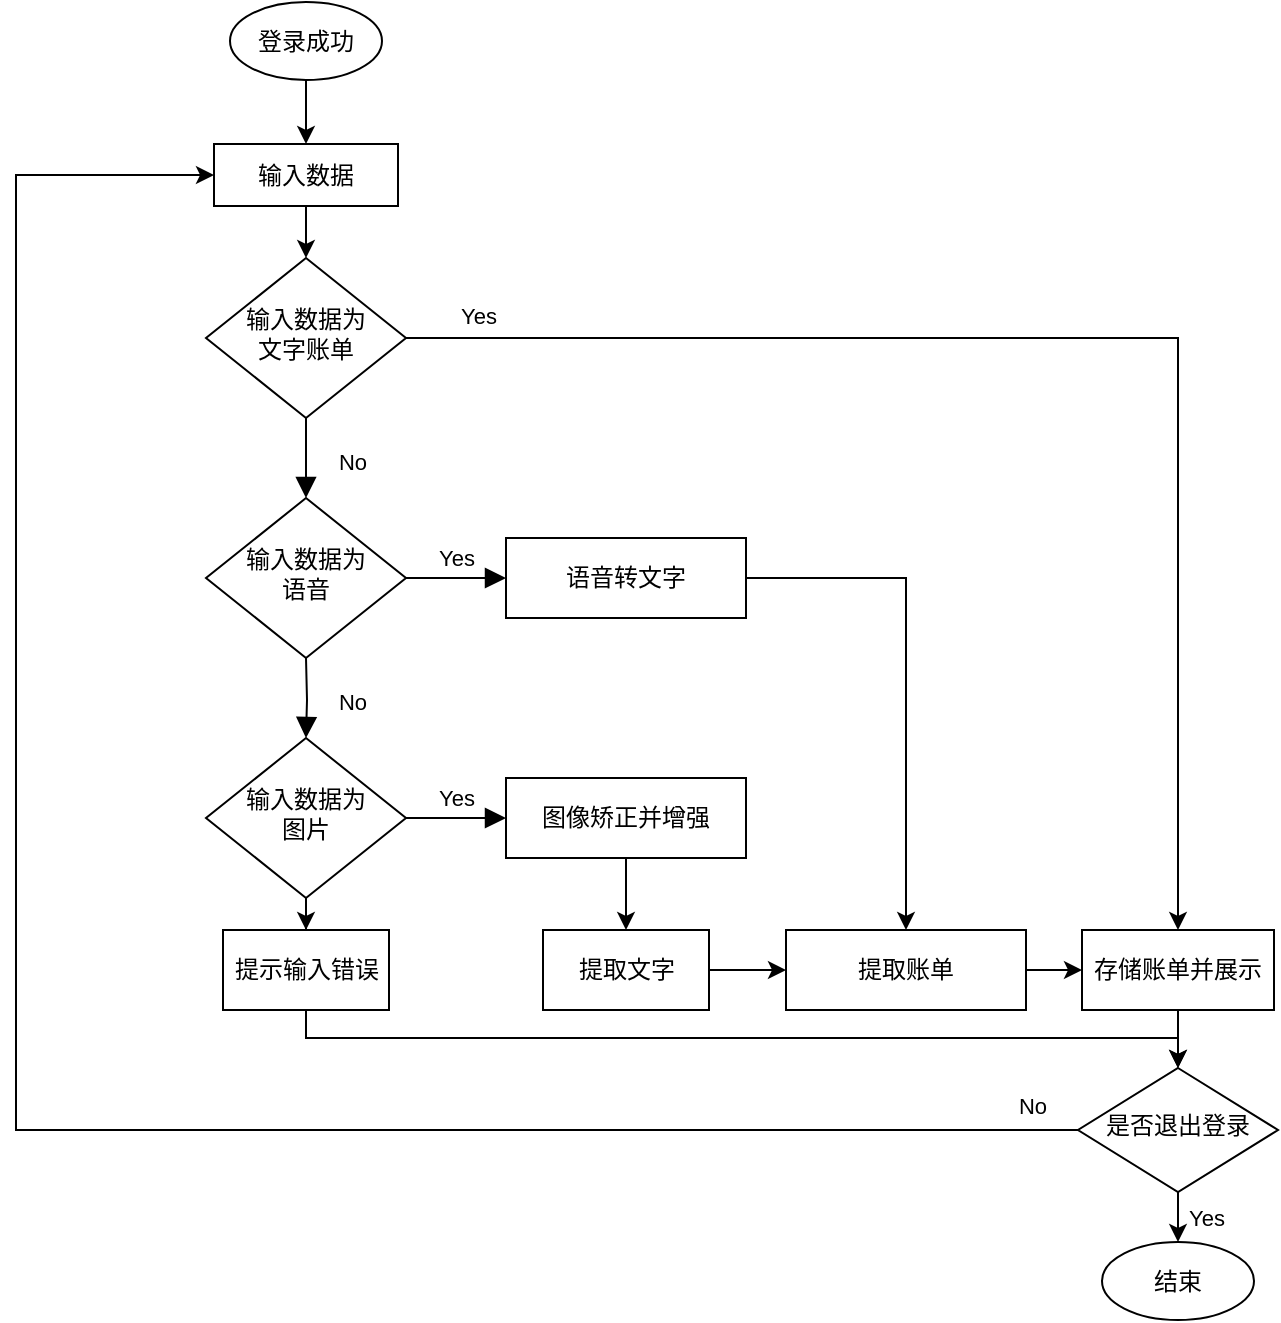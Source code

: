 <mxfile version="24.3.1" type="github">
  <diagram id="C5RBs43oDa-KdzZeNtuy" name="Page-1">
    <mxGraphModel dx="733" dy="731" grid="0" gridSize="10" guides="1" tooltips="1" connect="1" arrows="1" fold="1" page="1" pageScale="1" pageWidth="827" pageHeight="1169" math="0" shadow="0">
      <root>
        <mxCell id="WIyWlLk6GJQsqaUBKTNV-0" />
        <mxCell id="WIyWlLk6GJQsqaUBKTNV-1" parent="WIyWlLk6GJQsqaUBKTNV-0" />
        <mxCell id="WIyWlLk6GJQsqaUBKTNV-4" value="&lt;font style=&quot;vertical-align: inherit;&quot;&gt;&lt;font style=&quot;vertical-align: inherit;&quot;&gt;&lt;font style=&quot;vertical-align: inherit;&quot;&gt;&lt;font style=&quot;vertical-align: inherit;&quot;&gt;No&lt;/font&gt;&lt;/font&gt;&lt;/font&gt;&lt;/font&gt;" style="rounded=0;html=1;jettySize=auto;orthogonalLoop=1;fontSize=11;endArrow=block;endFill=1;endSize=8;strokeWidth=1;shadow=0;labelBackgroundColor=none;edgeStyle=orthogonalEdgeStyle;" parent="WIyWlLk6GJQsqaUBKTNV-1" source="WIyWlLk6GJQsqaUBKTNV-6" target="WIyWlLk6GJQsqaUBKTNV-10" edge="1">
          <mxGeometry x="0.1" y="23" relative="1" as="geometry">
            <mxPoint as="offset" />
          </mxGeometry>
        </mxCell>
        <mxCell id="RoMqZ4_zedvfMvh_JDUS-36" style="edgeStyle=orthogonalEdgeStyle;rounded=0;orthogonalLoop=1;jettySize=auto;html=1;" edge="1" parent="WIyWlLk6GJQsqaUBKTNV-1" source="WIyWlLk6GJQsqaUBKTNV-6" target="RoMqZ4_zedvfMvh_JDUS-34">
          <mxGeometry relative="1" as="geometry" />
        </mxCell>
        <mxCell id="RoMqZ4_zedvfMvh_JDUS-37" value="Yes" style="edgeLabel;html=1;align=center;verticalAlign=middle;resizable=0;points=[];" vertex="1" connectable="0" parent="RoMqZ4_zedvfMvh_JDUS-36">
          <mxGeometry x="0.478" y="5" relative="1" as="geometry">
            <mxPoint x="-355" y="-129" as="offset" />
          </mxGeometry>
        </mxCell>
        <mxCell id="WIyWlLk6GJQsqaUBKTNV-6" value="&lt;font style=&quot;vertical-align: inherit;&quot;&gt;&lt;font style=&quot;vertical-align: inherit;&quot;&gt;&lt;font style=&quot;vertical-align: inherit;&quot;&gt;&lt;font style=&quot;vertical-align: inherit;&quot;&gt;&lt;font style=&quot;vertical-align: inherit;&quot;&gt;&lt;font style=&quot;vertical-align: inherit;&quot;&gt;&lt;font style=&quot;vertical-align: inherit;&quot;&gt;&lt;font style=&quot;vertical-align: inherit;&quot;&gt;输入数据为&lt;/font&gt;&lt;/font&gt;&lt;/font&gt;&lt;/font&gt;&lt;/font&gt;&lt;/font&gt;&lt;/font&gt;&lt;/font&gt;&lt;div&gt;&lt;font style=&quot;vertical-align: inherit;&quot;&gt;&lt;font style=&quot;vertical-align: inherit;&quot;&gt;文字账单&lt;/font&gt;&lt;/font&gt;&lt;/div&gt;" style="rhombus;whiteSpace=wrap;html=1;shadow=0;fontFamily=Helvetica;fontSize=12;align=center;strokeWidth=1;spacing=6;spacingTop=-4;" parent="WIyWlLk6GJQsqaUBKTNV-1" vertex="1">
          <mxGeometry x="170" y="170" width="100" height="80" as="geometry" />
        </mxCell>
        <mxCell id="WIyWlLk6GJQsqaUBKTNV-9" value="Yes" style="edgeStyle=orthogonalEdgeStyle;rounded=0;html=1;jettySize=auto;orthogonalLoop=1;fontSize=11;endArrow=block;endFill=1;endSize=8;strokeWidth=1;shadow=0;labelBackgroundColor=none;" parent="WIyWlLk6GJQsqaUBKTNV-1" source="WIyWlLk6GJQsqaUBKTNV-10" target="WIyWlLk6GJQsqaUBKTNV-12" edge="1">
          <mxGeometry y="10" relative="1" as="geometry">
            <mxPoint as="offset" />
          </mxGeometry>
        </mxCell>
        <mxCell id="WIyWlLk6GJQsqaUBKTNV-10" value="&lt;font style=&quot;vertical-align: inherit;&quot;&gt;&lt;font style=&quot;vertical-align: inherit;&quot;&gt;&lt;font style=&quot;vertical-align: inherit;&quot;&gt;&lt;font style=&quot;vertical-align: inherit;&quot;&gt;输入数据为&lt;/font&gt;&lt;/font&gt;&lt;/font&gt;&lt;/font&gt;&lt;div&gt;&lt;font style=&quot;vertical-align: inherit;&quot;&gt;&lt;font style=&quot;vertical-align: inherit;&quot;&gt;&lt;font style=&quot;vertical-align: inherit;&quot;&gt;&lt;font style=&quot;vertical-align: inherit;&quot;&gt;&lt;font style=&quot;vertical-align: inherit;&quot;&gt;&lt;font style=&quot;vertical-align: inherit;&quot;&gt;语音&lt;/font&gt;&lt;/font&gt;&lt;/font&gt;&lt;/font&gt;&lt;/font&gt;&lt;/font&gt;&lt;/div&gt;" style="rhombus;whiteSpace=wrap;html=1;shadow=0;fontFamily=Helvetica;fontSize=12;align=center;strokeWidth=1;spacing=6;spacingTop=-4;" parent="WIyWlLk6GJQsqaUBKTNV-1" vertex="1">
          <mxGeometry x="170" y="290" width="100" height="80" as="geometry" />
        </mxCell>
        <mxCell id="RoMqZ4_zedvfMvh_JDUS-5" style="edgeStyle=orthogonalEdgeStyle;rounded=0;orthogonalLoop=1;jettySize=auto;html=1;entryX=0.5;entryY=0;entryDx=0;entryDy=0;" edge="1" parent="WIyWlLk6GJQsqaUBKTNV-1" target="RoMqZ4_zedvfMvh_JDUS-4">
          <mxGeometry relative="1" as="geometry">
            <mxPoint x="656" y="634" as="sourcePoint" />
          </mxGeometry>
        </mxCell>
        <mxCell id="RoMqZ4_zedvfMvh_JDUS-24" value="&lt;font style=&quot;vertical-align: inherit;&quot;&gt;&lt;font style=&quot;vertical-align: inherit;&quot;&gt;Yes&lt;/font&gt;&lt;/font&gt;" style="edgeLabel;html=1;align=center;verticalAlign=middle;resizable=0;points=[];" vertex="1" connectable="0" parent="RoMqZ4_zedvfMvh_JDUS-5">
          <mxGeometry x="0.143" y="2" relative="1" as="geometry">
            <mxPoint x="12" as="offset" />
          </mxGeometry>
        </mxCell>
        <mxCell id="RoMqZ4_zedvfMvh_JDUS-27" style="edgeStyle=orthogonalEdgeStyle;rounded=0;orthogonalLoop=1;jettySize=auto;html=1;" edge="1" parent="WIyWlLk6GJQsqaUBKTNV-1" source="WIyWlLk6GJQsqaUBKTNV-12" target="RoMqZ4_zedvfMvh_JDUS-25">
          <mxGeometry relative="1" as="geometry" />
        </mxCell>
        <mxCell id="WIyWlLk6GJQsqaUBKTNV-12" value="&lt;font style=&quot;vertical-align: inherit;&quot;&gt;&lt;font style=&quot;vertical-align: inherit;&quot;&gt;语音转文字&lt;/font&gt;&lt;/font&gt;" style="rounded=0;whiteSpace=wrap;html=1;fontSize=12;glass=0;strokeWidth=1;shadow=0;" parent="WIyWlLk6GJQsqaUBKTNV-1" vertex="1">
          <mxGeometry x="320" y="310" width="120" height="40" as="geometry" />
        </mxCell>
        <mxCell id="RoMqZ4_zedvfMvh_JDUS-13" value="" style="edgeStyle=orthogonalEdgeStyle;rounded=0;orthogonalLoop=1;jettySize=auto;html=1;" edge="1" parent="WIyWlLk6GJQsqaUBKTNV-1" source="RoMqZ4_zedvfMvh_JDUS-3" target="RoMqZ4_zedvfMvh_JDUS-12">
          <mxGeometry relative="1" as="geometry" />
        </mxCell>
        <mxCell id="RoMqZ4_zedvfMvh_JDUS-3" value="&lt;font style=&quot;vertical-align: inherit;&quot;&gt;&lt;font style=&quot;vertical-align: inherit;&quot;&gt;登录成功&lt;/font&gt;&lt;/font&gt;" style="ellipse;whiteSpace=wrap;html=1;" vertex="1" parent="WIyWlLk6GJQsqaUBKTNV-1">
          <mxGeometry x="182" y="42" width="76" height="39" as="geometry" />
        </mxCell>
        <mxCell id="RoMqZ4_zedvfMvh_JDUS-4" value="&lt;font style=&quot;vertical-align: inherit;&quot;&gt;&lt;font style=&quot;vertical-align: inherit;&quot;&gt;&lt;font style=&quot;vertical-align: inherit;&quot;&gt;&lt;font style=&quot;vertical-align: inherit;&quot;&gt;结束&lt;/font&gt;&lt;/font&gt;&lt;/font&gt;&lt;/font&gt;" style="ellipse;whiteSpace=wrap;html=1;" vertex="1" parent="WIyWlLk6GJQsqaUBKTNV-1">
          <mxGeometry x="618" y="662" width="76" height="39" as="geometry" />
        </mxCell>
        <mxCell id="RoMqZ4_zedvfMvh_JDUS-14" value="" style="edgeStyle=orthogonalEdgeStyle;rounded=0;orthogonalLoop=1;jettySize=auto;html=1;" edge="1" parent="WIyWlLk6GJQsqaUBKTNV-1" source="RoMqZ4_zedvfMvh_JDUS-12" target="WIyWlLk6GJQsqaUBKTNV-6">
          <mxGeometry relative="1" as="geometry" />
        </mxCell>
        <mxCell id="RoMqZ4_zedvfMvh_JDUS-12" value="&lt;font style=&quot;vertical-align: inherit;&quot;&gt;&lt;font style=&quot;vertical-align: inherit;&quot;&gt;输入数据&lt;/font&gt;&lt;/font&gt;" style="rounded=0;whiteSpace=wrap;html=1;" vertex="1" parent="WIyWlLk6GJQsqaUBKTNV-1">
          <mxGeometry x="174" y="113" width="92" height="31" as="geometry" />
        </mxCell>
        <mxCell id="RoMqZ4_zedvfMvh_JDUS-15" value="&lt;font style=&quot;vertical-align: inherit;&quot;&gt;&lt;font style=&quot;vertical-align: inherit;&quot;&gt;&lt;font style=&quot;vertical-align: inherit;&quot;&gt;&lt;font style=&quot;vertical-align: inherit;&quot;&gt;No&lt;/font&gt;&lt;/font&gt;&lt;/font&gt;&lt;/font&gt;" style="rounded=0;html=1;jettySize=auto;orthogonalLoop=1;fontSize=11;endArrow=block;endFill=1;endSize=8;strokeWidth=1;shadow=0;labelBackgroundColor=none;edgeStyle=orthogonalEdgeStyle;" edge="1" parent="WIyWlLk6GJQsqaUBKTNV-1" target="RoMqZ4_zedvfMvh_JDUS-17">
          <mxGeometry x="0.1" y="23" relative="1" as="geometry">
            <mxPoint as="offset" />
            <mxPoint x="220" y="370" as="sourcePoint" />
          </mxGeometry>
        </mxCell>
        <mxCell id="RoMqZ4_zedvfMvh_JDUS-16" value="Yes" style="edgeStyle=orthogonalEdgeStyle;rounded=0;html=1;jettySize=auto;orthogonalLoop=1;fontSize=11;endArrow=block;endFill=1;endSize=8;strokeWidth=1;shadow=0;labelBackgroundColor=none;" edge="1" parent="WIyWlLk6GJQsqaUBKTNV-1" source="RoMqZ4_zedvfMvh_JDUS-17" target="RoMqZ4_zedvfMvh_JDUS-18">
          <mxGeometry y="10" relative="1" as="geometry">
            <mxPoint as="offset" />
          </mxGeometry>
        </mxCell>
        <mxCell id="RoMqZ4_zedvfMvh_JDUS-45" value="" style="edgeStyle=orthogonalEdgeStyle;rounded=0;orthogonalLoop=1;jettySize=auto;html=1;" edge="1" parent="WIyWlLk6GJQsqaUBKTNV-1" source="RoMqZ4_zedvfMvh_JDUS-17" target="RoMqZ4_zedvfMvh_JDUS-44">
          <mxGeometry relative="1" as="geometry" />
        </mxCell>
        <mxCell id="RoMqZ4_zedvfMvh_JDUS-17" value="&lt;font style=&quot;vertical-align: inherit;&quot;&gt;&lt;font style=&quot;vertical-align: inherit;&quot;&gt;&lt;font style=&quot;vertical-align: inherit;&quot;&gt;输入数据为&lt;/font&gt;&lt;/font&gt;&lt;/font&gt;&lt;div&gt;&lt;font style=&quot;vertical-align: inherit;&quot;&gt;&lt;font style=&quot;vertical-align: inherit;&quot;&gt;图片&lt;/font&gt;&lt;/font&gt;&lt;/div&gt;" style="rhombus;whiteSpace=wrap;html=1;shadow=0;fontFamily=Helvetica;fontSize=12;align=center;strokeWidth=1;spacing=6;spacingTop=-4;" vertex="1" parent="WIyWlLk6GJQsqaUBKTNV-1">
          <mxGeometry x="170" y="410" width="100" height="80" as="geometry" />
        </mxCell>
        <mxCell id="RoMqZ4_zedvfMvh_JDUS-30" value="" style="edgeStyle=orthogonalEdgeStyle;rounded=0;orthogonalLoop=1;jettySize=auto;html=1;" edge="1" parent="WIyWlLk6GJQsqaUBKTNV-1" source="RoMqZ4_zedvfMvh_JDUS-18" target="RoMqZ4_zedvfMvh_JDUS-29">
          <mxGeometry relative="1" as="geometry" />
        </mxCell>
        <mxCell id="RoMqZ4_zedvfMvh_JDUS-18" value="&lt;font style=&quot;vertical-align: inherit;&quot;&gt;&lt;font style=&quot;vertical-align: inherit;&quot;&gt;图像矫正并增强&lt;/font&gt;&lt;/font&gt;" style="rounded=0;whiteSpace=wrap;html=1;fontSize=12;glass=0;strokeWidth=1;shadow=0;" vertex="1" parent="WIyWlLk6GJQsqaUBKTNV-1">
          <mxGeometry x="320" y="430" width="120" height="40" as="geometry" />
        </mxCell>
        <mxCell id="RoMqZ4_zedvfMvh_JDUS-40" style="edgeStyle=orthogonalEdgeStyle;rounded=0;orthogonalLoop=1;jettySize=auto;html=1;entryX=0;entryY=0.5;entryDx=0;entryDy=0;" edge="1" parent="WIyWlLk6GJQsqaUBKTNV-1" source="RoMqZ4_zedvfMvh_JDUS-23" target="RoMqZ4_zedvfMvh_JDUS-12">
          <mxGeometry relative="1" as="geometry">
            <Array as="points">
              <mxPoint x="75" y="606" />
              <mxPoint x="75" y="129" />
            </Array>
          </mxGeometry>
        </mxCell>
        <mxCell id="RoMqZ4_zedvfMvh_JDUS-41" value="No" style="edgeLabel;html=1;align=center;verticalAlign=middle;resizable=0;points=[];" vertex="1" connectable="0" parent="RoMqZ4_zedvfMvh_JDUS-40">
          <mxGeometry x="-0.918" y="1" relative="1" as="geometry">
            <mxPoint x="22" y="-13" as="offset" />
          </mxGeometry>
        </mxCell>
        <mxCell id="RoMqZ4_zedvfMvh_JDUS-23" value="&lt;font style=&quot;vertical-align: inherit;&quot;&gt;&lt;font style=&quot;vertical-align: inherit;&quot;&gt;是否退出登录&lt;/font&gt;&lt;/font&gt;" style="rhombus;whiteSpace=wrap;html=1;shadow=0;fontFamily=Helvetica;fontSize=12;align=center;strokeWidth=1;spacing=6;spacingTop=-4;" vertex="1" parent="WIyWlLk6GJQsqaUBKTNV-1">
          <mxGeometry x="606" y="575" width="100" height="62" as="geometry" />
        </mxCell>
        <mxCell id="RoMqZ4_zedvfMvh_JDUS-35" value="" style="edgeStyle=orthogonalEdgeStyle;rounded=0;orthogonalLoop=1;jettySize=auto;html=1;" edge="1" parent="WIyWlLk6GJQsqaUBKTNV-1" source="RoMqZ4_zedvfMvh_JDUS-25" target="RoMqZ4_zedvfMvh_JDUS-34">
          <mxGeometry relative="1" as="geometry" />
        </mxCell>
        <mxCell id="RoMqZ4_zedvfMvh_JDUS-25" value="&lt;font style=&quot;vertical-align: inherit;&quot;&gt;&lt;font style=&quot;vertical-align: inherit;&quot;&gt;&lt;font style=&quot;vertical-align: inherit;&quot;&gt;&lt;font style=&quot;vertical-align: inherit;&quot;&gt;提取账单&lt;/font&gt;&lt;/font&gt;&lt;/font&gt;&lt;/font&gt;" style="rounded=0;whiteSpace=wrap;html=1;fontSize=12;glass=0;strokeWidth=1;shadow=0;" vertex="1" parent="WIyWlLk6GJQsqaUBKTNV-1">
          <mxGeometry x="460" y="506" width="120" height="40" as="geometry" />
        </mxCell>
        <mxCell id="RoMqZ4_zedvfMvh_JDUS-31" value="" style="edgeStyle=orthogonalEdgeStyle;rounded=0;orthogonalLoop=1;jettySize=auto;html=1;" edge="1" parent="WIyWlLk6GJQsqaUBKTNV-1" source="RoMqZ4_zedvfMvh_JDUS-29" target="RoMqZ4_zedvfMvh_JDUS-25">
          <mxGeometry relative="1" as="geometry" />
        </mxCell>
        <mxCell id="RoMqZ4_zedvfMvh_JDUS-29" value="提取文字" style="rounded=0;whiteSpace=wrap;html=1;fontSize=12;glass=0;strokeWidth=1;shadow=0;" vertex="1" parent="WIyWlLk6GJQsqaUBKTNV-1">
          <mxGeometry x="338.5" y="506" width="83" height="40" as="geometry" />
        </mxCell>
        <mxCell id="RoMqZ4_zedvfMvh_JDUS-38" value="" style="edgeStyle=orthogonalEdgeStyle;rounded=0;orthogonalLoop=1;jettySize=auto;html=1;" edge="1" parent="WIyWlLk6GJQsqaUBKTNV-1" source="RoMqZ4_zedvfMvh_JDUS-34" target="RoMqZ4_zedvfMvh_JDUS-23">
          <mxGeometry relative="1" as="geometry" />
        </mxCell>
        <mxCell id="RoMqZ4_zedvfMvh_JDUS-34" value="&lt;font style=&quot;vertical-align: inherit;&quot;&gt;&lt;font style=&quot;vertical-align: inherit;&quot;&gt;&lt;font style=&quot;vertical-align: inherit;&quot;&gt;&lt;font style=&quot;vertical-align: inherit;&quot;&gt;存储账单并展示&lt;/font&gt;&lt;/font&gt;&lt;/font&gt;&lt;/font&gt;" style="rounded=0;whiteSpace=wrap;html=1;fontSize=12;glass=0;strokeWidth=1;shadow=0;" vertex="1" parent="WIyWlLk6GJQsqaUBKTNV-1">
          <mxGeometry x="608" y="506" width="96" height="40" as="geometry" />
        </mxCell>
        <mxCell id="RoMqZ4_zedvfMvh_JDUS-46" style="edgeStyle=orthogonalEdgeStyle;rounded=0;orthogonalLoop=1;jettySize=auto;html=1;entryX=0.5;entryY=0;entryDx=0;entryDy=0;" edge="1" parent="WIyWlLk6GJQsqaUBKTNV-1" source="RoMqZ4_zedvfMvh_JDUS-44" target="RoMqZ4_zedvfMvh_JDUS-23">
          <mxGeometry relative="1" as="geometry">
            <Array as="points">
              <mxPoint x="220" y="560" />
              <mxPoint x="656" y="560" />
            </Array>
          </mxGeometry>
        </mxCell>
        <mxCell id="RoMqZ4_zedvfMvh_JDUS-44" value="提示输入错误" style="rounded=0;whiteSpace=wrap;html=1;fontSize=12;glass=0;strokeWidth=1;shadow=0;" vertex="1" parent="WIyWlLk6GJQsqaUBKTNV-1">
          <mxGeometry x="178.5" y="506" width="83" height="40" as="geometry" />
        </mxCell>
      </root>
    </mxGraphModel>
  </diagram>
</mxfile>
